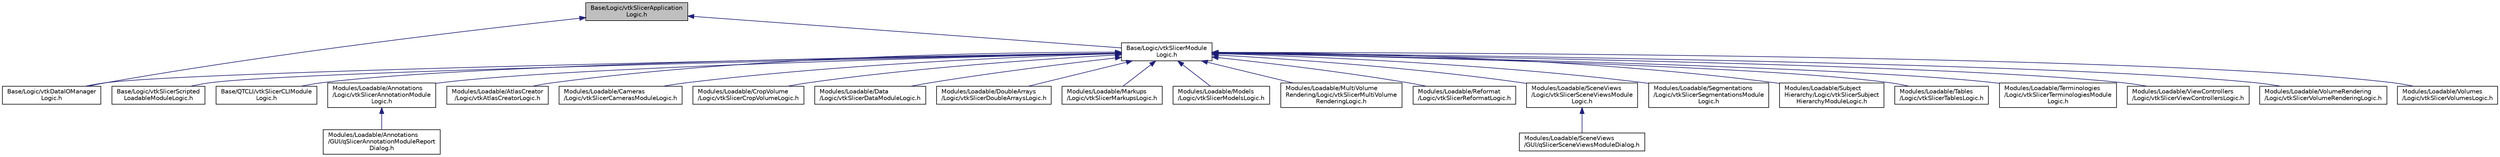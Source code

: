 digraph "Base/Logic/vtkSlicerApplicationLogic.h"
{
  bgcolor="transparent";
  edge [fontname="Helvetica",fontsize="10",labelfontname="Helvetica",labelfontsize="10"];
  node [fontname="Helvetica",fontsize="10",shape=record];
  Node16 [label="Base/Logic/vtkSlicerApplication\lLogic.h",height=0.2,width=0.4,color="black", fillcolor="grey75", style="filled", fontcolor="black"];
  Node16 -> Node17 [dir="back",color="midnightblue",fontsize="10",style="solid",fontname="Helvetica"];
  Node17 [label="Base/Logic/vtkSlicerModule\lLogic.h",height=0.2,width=0.4,color="black",URL="$vtkSlicerModuleLogic_8h.html"];
  Node17 -> Node18 [dir="back",color="midnightblue",fontsize="10",style="solid",fontname="Helvetica"];
  Node18 [label="Base/Logic/vtkDataIOManager\lLogic.h",height=0.2,width=0.4,color="black",URL="$vtkDataIOManagerLogic_8h.html"];
  Node17 -> Node19 [dir="back",color="midnightblue",fontsize="10",style="solid",fontname="Helvetica"];
  Node19 [label="Base/Logic/vtkSlicerScripted\lLoadableModuleLogic.h",height=0.2,width=0.4,color="black",URL="$vtkSlicerScriptedLoadableModuleLogic_8h.html"];
  Node17 -> Node20 [dir="back",color="midnightblue",fontsize="10",style="solid",fontname="Helvetica"];
  Node20 [label="Base/QTCLI/vtkSlicerCLIModule\lLogic.h",height=0.2,width=0.4,color="black",URL="$vtkSlicerCLIModuleLogic_8h.html"];
  Node17 -> Node21 [dir="back",color="midnightblue",fontsize="10",style="solid",fontname="Helvetica"];
  Node21 [label="Modules/Loadable/Annotations\l/Logic/vtkSlicerAnnotationModule\lLogic.h",height=0.2,width=0.4,color="black",URL="$vtkSlicerAnnotationModuleLogic_8h.html"];
  Node21 -> Node22 [dir="back",color="midnightblue",fontsize="10",style="solid",fontname="Helvetica"];
  Node22 [label="Modules/Loadable/Annotations\l/GUI/qSlicerAnnotationModuleReport\lDialog.h",height=0.2,width=0.4,color="black",URL="$qSlicerAnnotationModuleReportDialog_8h.html"];
  Node17 -> Node23 [dir="back",color="midnightblue",fontsize="10",style="solid",fontname="Helvetica"];
  Node23 [label="Modules/Loadable/AtlasCreator\l/Logic/vtkAtlasCreatorLogic.h",height=0.2,width=0.4,color="black",URL="$vtkAtlasCreatorLogic_8h.html"];
  Node17 -> Node24 [dir="back",color="midnightblue",fontsize="10",style="solid",fontname="Helvetica"];
  Node24 [label="Modules/Loadable/Cameras\l/Logic/vtkSlicerCamerasModuleLogic.h",height=0.2,width=0.4,color="black",URL="$vtkSlicerCamerasModuleLogic_8h.html"];
  Node17 -> Node25 [dir="back",color="midnightblue",fontsize="10",style="solid",fontname="Helvetica"];
  Node25 [label="Modules/Loadable/CropVolume\l/Logic/vtkSlicerCropVolumeLogic.h",height=0.2,width=0.4,color="black",URL="$vtkSlicerCropVolumeLogic_8h.html"];
  Node17 -> Node26 [dir="back",color="midnightblue",fontsize="10",style="solid",fontname="Helvetica"];
  Node26 [label="Modules/Loadable/Data\l/Logic/vtkSlicerDataModuleLogic.h",height=0.2,width=0.4,color="black",URL="$vtkSlicerDataModuleLogic_8h.html"];
  Node17 -> Node27 [dir="back",color="midnightblue",fontsize="10",style="solid",fontname="Helvetica"];
  Node27 [label="Modules/Loadable/DoubleArrays\l/Logic/vtkSlicerDoubleArraysLogic.h",height=0.2,width=0.4,color="black",URL="$vtkSlicerDoubleArraysLogic_8h.html"];
  Node17 -> Node28 [dir="back",color="midnightblue",fontsize="10",style="solid",fontname="Helvetica"];
  Node28 [label="Modules/Loadable/Markups\l/Logic/vtkSlicerMarkupsLogic.h",height=0.2,width=0.4,color="black",URL="$vtkSlicerMarkupsLogic_8h.html"];
  Node17 -> Node29 [dir="back",color="midnightblue",fontsize="10",style="solid",fontname="Helvetica"];
  Node29 [label="Modules/Loadable/Models\l/Logic/vtkSlicerModelsLogic.h",height=0.2,width=0.4,color="black",URL="$vtkSlicerModelsLogic_8h.html"];
  Node17 -> Node30 [dir="back",color="midnightblue",fontsize="10",style="solid",fontname="Helvetica"];
  Node30 [label="Modules/Loadable/MultiVolume\lRendering/Logic/vtkSlicerMultiVolume\lRenderingLogic.h",height=0.2,width=0.4,color="black",URL="$vtkSlicerMultiVolumeRenderingLogic_8h.html"];
  Node17 -> Node31 [dir="back",color="midnightblue",fontsize="10",style="solid",fontname="Helvetica"];
  Node31 [label="Modules/Loadable/Reformat\l/Logic/vtkSlicerReformatLogic.h",height=0.2,width=0.4,color="black",URL="$vtkSlicerReformatLogic_8h.html"];
  Node17 -> Node32 [dir="back",color="midnightblue",fontsize="10",style="solid",fontname="Helvetica"];
  Node32 [label="Modules/Loadable/SceneViews\l/Logic/vtkSlicerSceneViewsModule\lLogic.h",height=0.2,width=0.4,color="black",URL="$vtkSlicerSceneViewsModuleLogic_8h.html"];
  Node32 -> Node33 [dir="back",color="midnightblue",fontsize="10",style="solid",fontname="Helvetica"];
  Node33 [label="Modules/Loadable/SceneViews\l/GUI/qSlicerSceneViewsModuleDialog.h",height=0.2,width=0.4,color="black",URL="$qSlicerSceneViewsModuleDialog_8h.html"];
  Node17 -> Node34 [dir="back",color="midnightblue",fontsize="10",style="solid",fontname="Helvetica"];
  Node34 [label="Modules/Loadable/Segmentations\l/Logic/vtkSlicerSegmentationsModule\lLogic.h",height=0.2,width=0.4,color="black",URL="$vtkSlicerSegmentationsModuleLogic_8h.html"];
  Node17 -> Node35 [dir="back",color="midnightblue",fontsize="10",style="solid",fontname="Helvetica"];
  Node35 [label="Modules/Loadable/Subject\lHierarchy/Logic/vtkSlicerSubject\lHierarchyModuleLogic.h",height=0.2,width=0.4,color="black",URL="$vtkSlicerSubjectHierarchyModuleLogic_8h.html"];
  Node17 -> Node36 [dir="back",color="midnightblue",fontsize="10",style="solid",fontname="Helvetica"];
  Node36 [label="Modules/Loadable/Tables\l/Logic/vtkSlicerTablesLogic.h",height=0.2,width=0.4,color="black",URL="$vtkSlicerTablesLogic_8h.html"];
  Node17 -> Node37 [dir="back",color="midnightblue",fontsize="10",style="solid",fontname="Helvetica"];
  Node37 [label="Modules/Loadable/Terminologies\l/Logic/vtkSlicerTerminologiesModule\lLogic.h",height=0.2,width=0.4,color="black",URL="$vtkSlicerTerminologiesModuleLogic_8h.html"];
  Node17 -> Node38 [dir="back",color="midnightblue",fontsize="10",style="solid",fontname="Helvetica"];
  Node38 [label="Modules/Loadable/ViewControllers\l/Logic/vtkSlicerViewControllersLogic.h",height=0.2,width=0.4,color="black",URL="$vtkSlicerViewControllersLogic_8h.html"];
  Node17 -> Node39 [dir="back",color="midnightblue",fontsize="10",style="solid",fontname="Helvetica"];
  Node39 [label="Modules/Loadable/VolumeRendering\l/Logic/vtkSlicerVolumeRenderingLogic.h",height=0.2,width=0.4,color="black",URL="$vtkSlicerVolumeRenderingLogic_8h.html"];
  Node17 -> Node40 [dir="back",color="midnightblue",fontsize="10",style="solid",fontname="Helvetica"];
  Node40 [label="Modules/Loadable/Volumes\l/Logic/vtkSlicerVolumesLogic.h",height=0.2,width=0.4,color="black",URL="$vtkSlicerVolumesLogic_8h.html"];
  Node16 -> Node18 [dir="back",color="midnightblue",fontsize="10",style="solid",fontname="Helvetica"];
}
